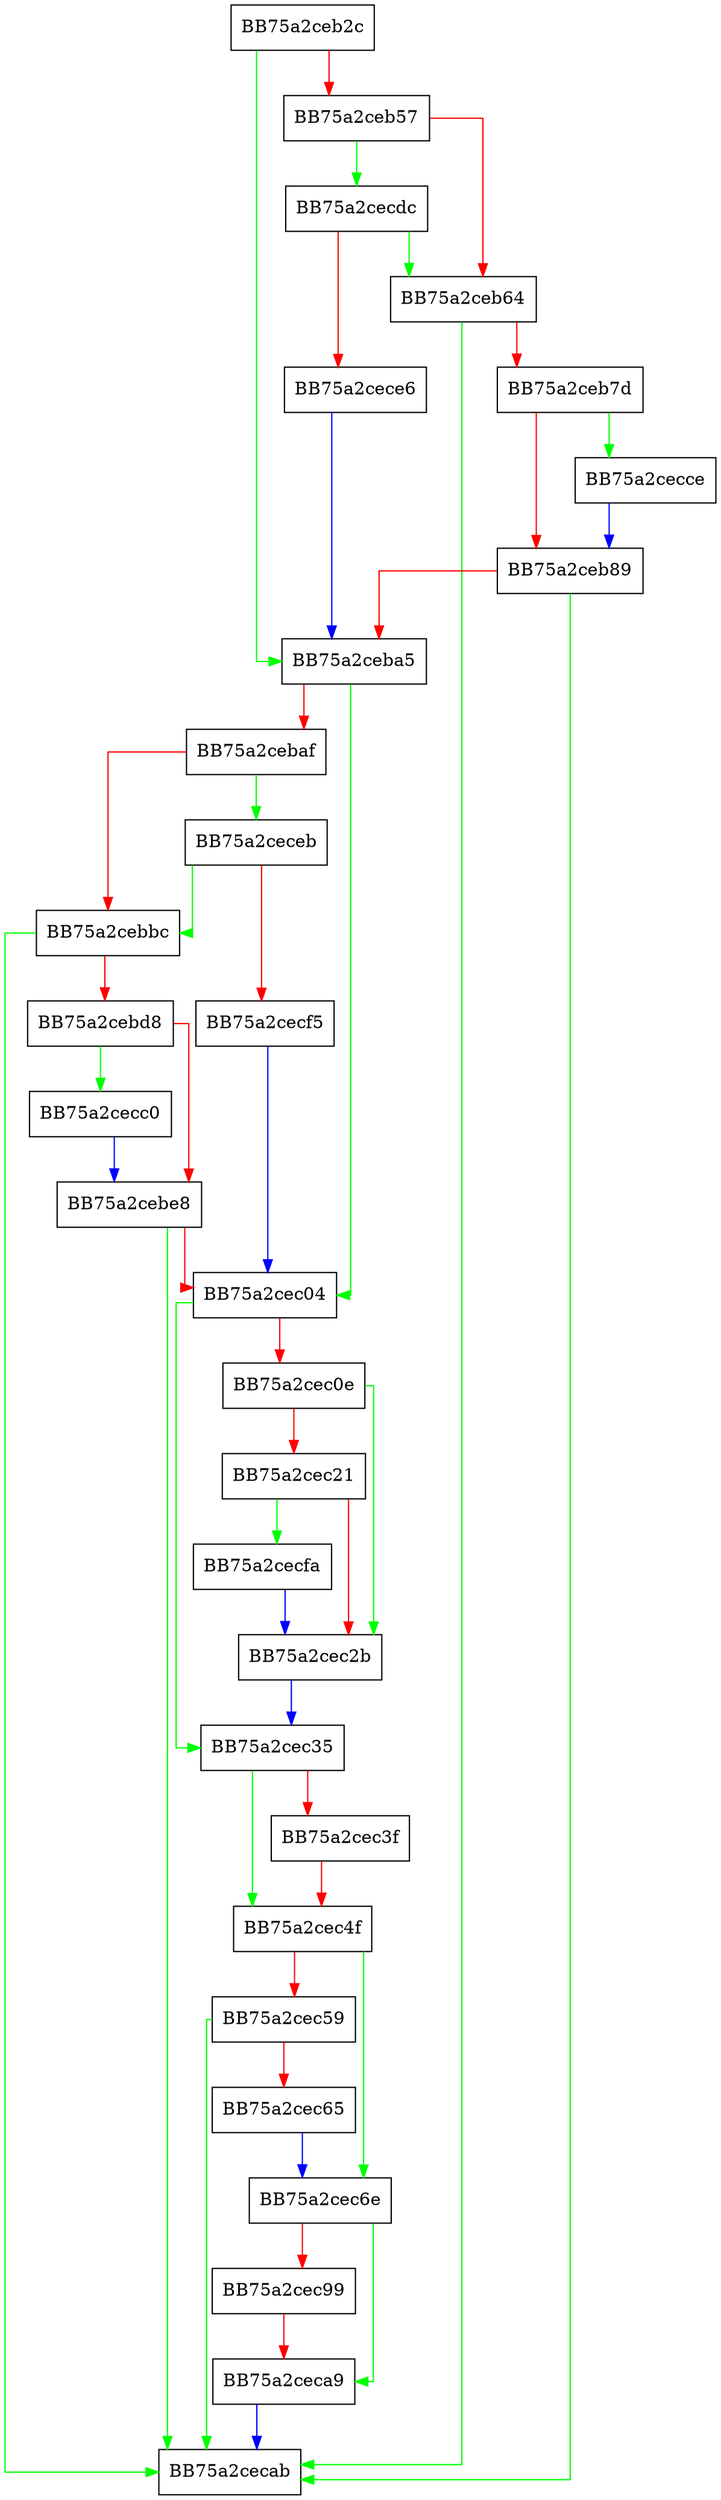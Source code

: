 digraph PopulateResult {
  node [shape="box"];
  graph [splines=ortho];
  BB75a2ceb2c -> BB75a2ceba5 [color="green"];
  BB75a2ceb2c -> BB75a2ceb57 [color="red"];
  BB75a2ceb57 -> BB75a2cecdc [color="green"];
  BB75a2ceb57 -> BB75a2ceb64 [color="red"];
  BB75a2ceb64 -> BB75a2cecab [color="green"];
  BB75a2ceb64 -> BB75a2ceb7d [color="red"];
  BB75a2ceb7d -> BB75a2cecce [color="green"];
  BB75a2ceb7d -> BB75a2ceb89 [color="red"];
  BB75a2ceb89 -> BB75a2cecab [color="green"];
  BB75a2ceb89 -> BB75a2ceba5 [color="red"];
  BB75a2ceba5 -> BB75a2cec04 [color="green"];
  BB75a2ceba5 -> BB75a2cebaf [color="red"];
  BB75a2cebaf -> BB75a2ceceb [color="green"];
  BB75a2cebaf -> BB75a2cebbc [color="red"];
  BB75a2cebbc -> BB75a2cecab [color="green"];
  BB75a2cebbc -> BB75a2cebd8 [color="red"];
  BB75a2cebd8 -> BB75a2cecc0 [color="green"];
  BB75a2cebd8 -> BB75a2cebe8 [color="red"];
  BB75a2cebe8 -> BB75a2cecab [color="green"];
  BB75a2cebe8 -> BB75a2cec04 [color="red"];
  BB75a2cec04 -> BB75a2cec35 [color="green"];
  BB75a2cec04 -> BB75a2cec0e [color="red"];
  BB75a2cec0e -> BB75a2cec2b [color="green"];
  BB75a2cec0e -> BB75a2cec21 [color="red"];
  BB75a2cec21 -> BB75a2cecfa [color="green"];
  BB75a2cec21 -> BB75a2cec2b [color="red"];
  BB75a2cec2b -> BB75a2cec35 [color="blue"];
  BB75a2cec35 -> BB75a2cec4f [color="green"];
  BB75a2cec35 -> BB75a2cec3f [color="red"];
  BB75a2cec3f -> BB75a2cec4f [color="red"];
  BB75a2cec4f -> BB75a2cec6e [color="green"];
  BB75a2cec4f -> BB75a2cec59 [color="red"];
  BB75a2cec59 -> BB75a2cecab [color="green"];
  BB75a2cec59 -> BB75a2cec65 [color="red"];
  BB75a2cec65 -> BB75a2cec6e [color="blue"];
  BB75a2cec6e -> BB75a2ceca9 [color="green"];
  BB75a2cec6e -> BB75a2cec99 [color="red"];
  BB75a2cec99 -> BB75a2ceca9 [color="red"];
  BB75a2ceca9 -> BB75a2cecab [color="blue"];
  BB75a2cecc0 -> BB75a2cebe8 [color="blue"];
  BB75a2cecce -> BB75a2ceb89 [color="blue"];
  BB75a2cecdc -> BB75a2ceb64 [color="green"];
  BB75a2cecdc -> BB75a2cece6 [color="red"];
  BB75a2cece6 -> BB75a2ceba5 [color="blue"];
  BB75a2ceceb -> BB75a2cebbc [color="green"];
  BB75a2ceceb -> BB75a2cecf5 [color="red"];
  BB75a2cecf5 -> BB75a2cec04 [color="blue"];
  BB75a2cecfa -> BB75a2cec2b [color="blue"];
}